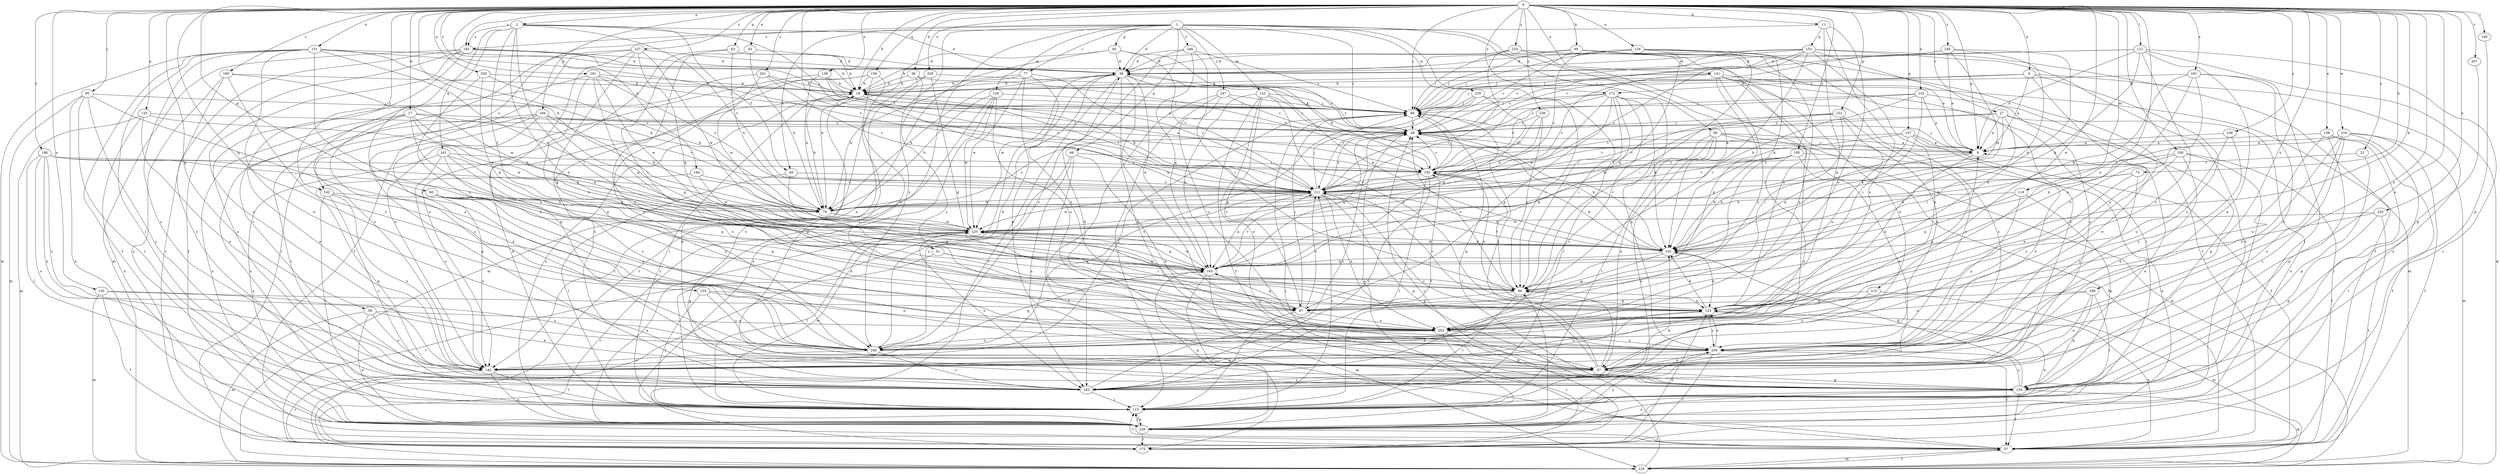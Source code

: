 strict digraph  {
0;
1;
2;
6;
9;
11;
17;
18;
22;
27;
28;
36;
38;
43;
47;
49;
51;
57;
58;
60;
63;
65;
66;
67;
73;
76;
77;
80;
86;
95;
96;
99;
100;
105;
106;
111;
115;
119;
120;
123;
124;
125;
126;
130;
131;
132;
133;
138;
139;
141;
143;
144;
151;
153;
154;
155;
157;
159;
161;
163;
169;
172;
173;
181;
182;
183;
186;
191;
192;
194;
195;
199;
200;
202;
207;
211;
213;
218;
219;
220;
225;
228;
229;
230;
233;
236;
237;
239;
240;
241;
242;
246;
247;
249;
0 -> 2  [label=a];
0 -> 6  [label=a];
0 -> 9  [label=a];
0 -> 11  [label=b];
0 -> 17  [label=b];
0 -> 18  [label=b];
0 -> 22  [label=c];
0 -> 27  [label=c];
0 -> 36  [label=d];
0 -> 43  [label=e];
0 -> 47  [label=e];
0 -> 58  [label=g];
0 -> 60  [label=g];
0 -> 63  [label=g];
0 -> 73  [label=h];
0 -> 76  [label=h];
0 -> 95  [label=j];
0 -> 96  [label=j];
0 -> 99  [label=k];
0 -> 100  [label=k];
0 -> 105  [label=k];
0 -> 106  [label=l];
0 -> 111  [label=l];
0 -> 119  [label=m];
0 -> 125  [label=n];
0 -> 126  [label=n];
0 -> 130  [label=n];
0 -> 131  [label=n];
0 -> 132  [label=n];
0 -> 138  [label=o];
0 -> 139  [label=o];
0 -> 141  [label=o];
0 -> 144  [label=p];
0 -> 151  [label=p];
0 -> 155  [label=q];
0 -> 157  [label=q];
0 -> 159  [label=q];
0 -> 169  [label=r];
0 -> 172  [label=r];
0 -> 181  [label=s];
0 -> 182  [label=s];
0 -> 186  [label=t];
0 -> 191  [label=t];
0 -> 194  [label=u];
0 -> 195  [label=u];
0 -> 199  [label=u];
0 -> 200  [label=u];
0 -> 202  [label=u];
0 -> 207  [label=v];
0 -> 211  [label=v];
0 -> 213  [label=w];
0 -> 218  [label=w];
0 -> 225  [label=x];
0 -> 228  [label=x];
0 -> 230  [label=y];
0 -> 233  [label=y];
0 -> 236  [label=y];
0 -> 237  [label=y];
0 -> 239  [label=y];
0 -> 240  [label=z];
0 -> 241  [label=z];
0 -> 242  [label=z];
1 -> 28  [label=c];
1 -> 38  [label=d];
1 -> 49  [label=f];
1 -> 65  [label=g];
1 -> 66  [label=g];
1 -> 77  [label=i];
1 -> 80  [label=i];
1 -> 86  [label=i];
1 -> 105  [label=k];
1 -> 115  [label=l];
1 -> 120  [label=m];
1 -> 123  [label=m];
1 -> 219  [label=w];
1 -> 242  [label=z];
1 -> 246  [label=z];
1 -> 247  [label=z];
1 -> 249  [label=z];
2 -> 38  [label=d];
2 -> 49  [label=f];
2 -> 51  [label=f];
2 -> 86  [label=i];
2 -> 133  [label=n];
2 -> 161  [label=q];
2 -> 182  [label=s];
2 -> 192  [label=t];
2 -> 211  [label=v];
2 -> 249  [label=z];
6 -> 9  [label=a];
6 -> 18  [label=b];
6 -> 96  [label=j];
6 -> 172  [label=r];
6 -> 202  [label=u];
6 -> 229  [label=x];
6 -> 239  [label=y];
9 -> 28  [label=c];
9 -> 96  [label=j];
9 -> 105  [label=k];
9 -> 133  [label=n];
9 -> 192  [label=t];
11 -> 133  [label=n];
11 -> 153  [label=p];
11 -> 182  [label=s];
11 -> 202  [label=u];
11 -> 249  [label=z];
17 -> 28  [label=c];
17 -> 67  [label=g];
17 -> 76  [label=h];
17 -> 105  [label=k];
17 -> 143  [label=o];
17 -> 211  [label=v];
17 -> 229  [label=x];
17 -> 249  [label=z];
18 -> 96  [label=j];
18 -> 105  [label=k];
18 -> 115  [label=l];
18 -> 211  [label=v];
18 -> 229  [label=x];
22 -> 154  [label=p];
22 -> 192  [label=t];
27 -> 9  [label=a];
27 -> 28  [label=c];
27 -> 86  [label=i];
27 -> 105  [label=k];
27 -> 154  [label=p];
27 -> 192  [label=t];
27 -> 229  [label=x];
28 -> 9  [label=a];
28 -> 105  [label=k];
28 -> 163  [label=q];
36 -> 18  [label=b];
36 -> 183  [label=s];
36 -> 192  [label=t];
36 -> 239  [label=y];
38 -> 18  [label=b];
38 -> 28  [label=c];
38 -> 47  [label=e];
38 -> 76  [label=h];
38 -> 105  [label=k];
38 -> 163  [label=q];
38 -> 173  [label=r];
38 -> 202  [label=u];
38 -> 220  [label=w];
43 -> 38  [label=d];
43 -> 76  [label=h];
43 -> 239  [label=y];
47 -> 38  [label=d];
47 -> 86  [label=i];
47 -> 96  [label=j];
47 -> 154  [label=p];
47 -> 183  [label=s];
47 -> 211  [label=v];
49 -> 67  [label=g];
49 -> 115  [label=l];
49 -> 211  [label=v];
51 -> 86  [label=i];
51 -> 163  [label=q];
51 -> 173  [label=r];
57 -> 115  [label=l];
57 -> 124  [label=m];
57 -> 133  [label=n];
58 -> 47  [label=e];
58 -> 124  [label=m];
58 -> 143  [label=o];
58 -> 202  [label=u];
58 -> 229  [label=x];
60 -> 67  [label=g];
60 -> 76  [label=h];
60 -> 143  [label=o];
60 -> 163  [label=q];
60 -> 202  [label=u];
60 -> 249  [label=z];
63 -> 18  [label=b];
63 -> 38  [label=d];
63 -> 76  [label=h];
63 -> 86  [label=i];
63 -> 143  [label=o];
65 -> 38  [label=d];
65 -> 76  [label=h];
65 -> 143  [label=o];
65 -> 192  [label=t];
65 -> 211  [label=v];
66 -> 47  [label=e];
66 -> 57  [label=f];
66 -> 183  [label=s];
66 -> 192  [label=t];
66 -> 249  [label=z];
67 -> 96  [label=j];
67 -> 115  [label=l];
67 -> 163  [label=q];
67 -> 202  [label=u];
67 -> 211  [label=v];
73 -> 76  [label=h];
73 -> 133  [label=n];
73 -> 211  [label=v];
73 -> 239  [label=y];
76 -> 18  [label=b];
76 -> 28  [label=c];
76 -> 220  [label=w];
77 -> 18  [label=b];
77 -> 47  [label=e];
77 -> 76  [label=h];
77 -> 202  [label=u];
77 -> 211  [label=v];
77 -> 220  [label=w];
80 -> 9  [label=a];
80 -> 47  [label=e];
80 -> 57  [label=f];
80 -> 115  [label=l];
80 -> 124  [label=m];
80 -> 163  [label=q];
80 -> 229  [label=x];
86 -> 28  [label=c];
86 -> 67  [label=g];
86 -> 115  [label=l];
86 -> 133  [label=n];
86 -> 192  [label=t];
86 -> 220  [label=w];
95 -> 96  [label=j];
95 -> 115  [label=l];
95 -> 124  [label=m];
95 -> 183  [label=s];
95 -> 202  [label=u];
95 -> 229  [label=x];
96 -> 28  [label=c];
96 -> 154  [label=p];
99 -> 28  [label=c];
99 -> 38  [label=d];
99 -> 57  [label=f];
99 -> 96  [label=j];
99 -> 133  [label=n];
99 -> 249  [label=z];
100 -> 47  [label=e];
100 -> 57  [label=f];
100 -> 105  [label=k];
100 -> 115  [label=l];
100 -> 192  [label=t];
100 -> 249  [label=z];
105 -> 28  [label=c];
105 -> 67  [label=g];
105 -> 133  [label=n];
105 -> 163  [label=q];
105 -> 220  [label=w];
106 -> 154  [label=p];
111 -> 9  [label=a];
111 -> 38  [label=d];
111 -> 47  [label=e];
111 -> 96  [label=j];
111 -> 105  [label=k];
111 -> 124  [label=m];
111 -> 173  [label=r];
111 -> 239  [label=y];
115 -> 18  [label=b];
115 -> 105  [label=k];
115 -> 211  [label=v];
115 -> 220  [label=w];
115 -> 229  [label=x];
119 -> 76  [label=h];
119 -> 154  [label=p];
119 -> 163  [label=q];
119 -> 239  [label=y];
120 -> 76  [label=h];
120 -> 96  [label=j];
120 -> 173  [label=r];
120 -> 202  [label=u];
120 -> 220  [label=w];
120 -> 229  [label=x];
123 -> 28  [label=c];
123 -> 47  [label=e];
123 -> 57  [label=f];
123 -> 67  [label=g];
123 -> 96  [label=j];
123 -> 133  [label=n];
123 -> 163  [label=q];
124 -> 38  [label=d];
124 -> 57  [label=f];
124 -> 96  [label=j];
125 -> 28  [label=c];
125 -> 124  [label=m];
125 -> 143  [label=o];
125 -> 220  [label=w];
125 -> 229  [label=x];
126 -> 38  [label=d];
126 -> 86  [label=i];
126 -> 96  [label=j];
126 -> 105  [label=k];
126 -> 163  [label=q];
126 -> 183  [label=s];
126 -> 211  [label=v];
130 -> 57  [label=f];
130 -> 67  [label=g];
130 -> 124  [label=m];
130 -> 249  [label=z];
131 -> 38  [label=d];
131 -> 47  [label=e];
131 -> 57  [label=f];
131 -> 76  [label=h];
131 -> 115  [label=l];
131 -> 124  [label=m];
131 -> 183  [label=s];
131 -> 192  [label=t];
131 -> 202  [label=u];
131 -> 220  [label=w];
132 -> 9  [label=a];
132 -> 28  [label=c];
132 -> 47  [label=e];
132 -> 76  [label=h];
132 -> 86  [label=i];
132 -> 96  [label=j];
133 -> 105  [label=k];
133 -> 143  [label=o];
133 -> 211  [label=v];
133 -> 229  [label=x];
133 -> 239  [label=y];
138 -> 9  [label=a];
138 -> 57  [label=f];
138 -> 115  [label=l];
138 -> 154  [label=p];
138 -> 202  [label=u];
139 -> 9  [label=a];
139 -> 18  [label=b];
139 -> 76  [label=h];
139 -> 143  [label=o];
139 -> 211  [label=v];
141 -> 18  [label=b];
141 -> 28  [label=c];
141 -> 47  [label=e];
141 -> 67  [label=g];
141 -> 115  [label=l];
141 -> 124  [label=m];
141 -> 183  [label=s];
141 -> 202  [label=u];
141 -> 211  [label=v];
143 -> 96  [label=j];
143 -> 115  [label=l];
143 -> 133  [label=n];
143 -> 173  [label=r];
143 -> 229  [label=x];
144 -> 154  [label=p];
144 -> 211  [label=v];
144 -> 220  [label=w];
151 -> 28  [label=c];
151 -> 86  [label=i];
151 -> 202  [label=u];
151 -> 211  [label=v];
151 -> 220  [label=w];
151 -> 239  [label=y];
153 -> 18  [label=b];
153 -> 28  [label=c];
153 -> 38  [label=d];
153 -> 57  [label=f];
153 -> 86  [label=i];
153 -> 96  [label=j];
153 -> 183  [label=s];
153 -> 211  [label=v];
153 -> 229  [label=x];
153 -> 249  [label=z];
154 -> 18  [label=b];
154 -> 57  [label=f];
154 -> 105  [label=k];
154 -> 115  [label=l];
154 -> 124  [label=m];
154 -> 229  [label=x];
154 -> 239  [label=y];
155 -> 115  [label=l];
155 -> 133  [label=n];
155 -> 202  [label=u];
155 -> 249  [label=z];
157 -> 9  [label=a];
157 -> 47  [label=e];
157 -> 57  [label=f];
157 -> 163  [label=q];
157 -> 192  [label=t];
157 -> 211  [label=v];
159 -> 18  [label=b];
159 -> 154  [label=p];
159 -> 183  [label=s];
159 -> 202  [label=u];
159 -> 249  [label=z];
161 -> 133  [label=n];
161 -> 143  [label=o];
161 -> 192  [label=t];
161 -> 229  [label=x];
161 -> 239  [label=y];
161 -> 249  [label=z];
163 -> 86  [label=i];
163 -> 124  [label=m];
163 -> 173  [label=r];
163 -> 211  [label=v];
163 -> 220  [label=w];
169 -> 18  [label=b];
169 -> 183  [label=s];
169 -> 220  [label=w];
169 -> 229  [label=x];
169 -> 239  [label=y];
172 -> 67  [label=g];
172 -> 86  [label=i];
172 -> 96  [label=j];
172 -> 105  [label=k];
172 -> 115  [label=l];
172 -> 183  [label=s];
172 -> 192  [label=t];
172 -> 211  [label=v];
172 -> 220  [label=w];
172 -> 239  [label=y];
173 -> 28  [label=c];
173 -> 133  [label=n];
181 -> 18  [label=b];
181 -> 105  [label=k];
181 -> 115  [label=l];
181 -> 133  [label=n];
181 -> 143  [label=o];
181 -> 202  [label=u];
182 -> 18  [label=b];
182 -> 38  [label=d];
182 -> 57  [label=f];
182 -> 96  [label=j];
182 -> 124  [label=m];
182 -> 143  [label=o];
182 -> 173  [label=r];
182 -> 183  [label=s];
183 -> 9  [label=a];
183 -> 28  [label=c];
183 -> 115  [label=l];
183 -> 192  [label=t];
186 -> 76  [label=h];
186 -> 105  [label=k];
186 -> 115  [label=l];
186 -> 143  [label=o];
186 -> 183  [label=s];
186 -> 192  [label=t];
186 -> 249  [label=z];
191 -> 18  [label=b];
191 -> 96  [label=j];
191 -> 133  [label=n];
191 -> 163  [label=q];
191 -> 183  [label=s];
191 -> 211  [label=v];
191 -> 220  [label=w];
192 -> 28  [label=c];
192 -> 38  [label=d];
192 -> 96  [label=j];
192 -> 105  [label=k];
192 -> 115  [label=l];
192 -> 133  [label=n];
192 -> 183  [label=s];
192 -> 211  [label=v];
194 -> 9  [label=a];
194 -> 28  [label=c];
194 -> 47  [label=e];
194 -> 76  [label=h];
194 -> 115  [label=l];
194 -> 154  [label=p];
194 -> 163  [label=q];
194 -> 229  [label=x];
195 -> 47  [label=e];
195 -> 86  [label=i];
195 -> 105  [label=k];
195 -> 143  [label=o];
195 -> 192  [label=t];
195 -> 211  [label=v];
195 -> 229  [label=x];
199 -> 47  [label=e];
199 -> 67  [label=g];
199 -> 115  [label=l];
199 -> 154  [label=p];
199 -> 202  [label=u];
200 -> 18  [label=b];
200 -> 76  [label=h];
200 -> 163  [label=q];
200 -> 239  [label=y];
202 -> 9  [label=a];
202 -> 154  [label=p];
202 -> 173  [label=r];
202 -> 239  [label=y];
202 -> 249  [label=z];
207 -> 154  [label=p];
211 -> 18  [label=b];
211 -> 28  [label=c];
211 -> 76  [label=h];
211 -> 96  [label=j];
211 -> 105  [label=k];
211 -> 154  [label=p];
211 -> 163  [label=q];
211 -> 202  [label=u];
211 -> 220  [label=w];
213 -> 67  [label=g];
213 -> 124  [label=m];
213 -> 249  [label=z];
218 -> 9  [label=a];
218 -> 57  [label=f];
218 -> 105  [label=k];
218 -> 124  [label=m];
218 -> 143  [label=o];
218 -> 173  [label=r];
218 -> 183  [label=s];
218 -> 239  [label=y];
219 -> 86  [label=i];
219 -> 96  [label=j];
219 -> 143  [label=o];
219 -> 163  [label=q];
219 -> 211  [label=v];
220 -> 105  [label=k];
220 -> 115  [label=l];
220 -> 163  [label=q];
220 -> 173  [label=r];
220 -> 183  [label=s];
220 -> 211  [label=v];
220 -> 229  [label=x];
225 -> 57  [label=f];
225 -> 133  [label=n];
225 -> 154  [label=p];
225 -> 220  [label=w];
228 -> 18  [label=b];
228 -> 28  [label=c];
228 -> 67  [label=g];
228 -> 124  [label=m];
229 -> 28  [label=c];
229 -> 57  [label=f];
229 -> 86  [label=i];
229 -> 115  [label=l];
229 -> 163  [label=q];
229 -> 173  [label=r];
229 -> 239  [label=y];
230 -> 28  [label=c];
230 -> 76  [label=h];
230 -> 86  [label=i];
230 -> 192  [label=t];
233 -> 9  [label=a];
233 -> 38  [label=d];
233 -> 47  [label=e];
233 -> 96  [label=j];
233 -> 183  [label=s];
233 -> 211  [label=v];
236 -> 9  [label=a];
236 -> 202  [label=u];
236 -> 239  [label=y];
237 -> 38  [label=d];
237 -> 57  [label=f];
237 -> 67  [label=g];
237 -> 154  [label=p];
237 -> 163  [label=q];
237 -> 173  [label=r];
237 -> 220  [label=w];
239 -> 47  [label=e];
239 -> 57  [label=f];
239 -> 133  [label=n];
239 -> 143  [label=o];
239 -> 173  [label=r];
240 -> 9  [label=a];
240 -> 28  [label=c];
240 -> 38  [label=d];
240 -> 105  [label=k];
240 -> 133  [label=n];
240 -> 220  [label=w];
241 -> 18  [label=b];
241 -> 96  [label=j];
241 -> 143  [label=o];
241 -> 211  [label=v];
241 -> 220  [label=w];
242 -> 76  [label=h];
242 -> 115  [label=l];
242 -> 143  [label=o];
242 -> 183  [label=s];
242 -> 249  [label=z];
246 -> 38  [label=d];
246 -> 86  [label=i];
246 -> 96  [label=j];
246 -> 163  [label=q];
246 -> 249  [label=z];
247 -> 28  [label=c];
247 -> 96  [label=j];
247 -> 115  [label=l];
247 -> 183  [label=s];
247 -> 202  [label=u];
249 -> 38  [label=d];
249 -> 143  [label=o];
249 -> 163  [label=q];
249 -> 183  [label=s];
}
